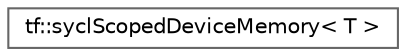 digraph "类继承关系图"
{
 // LATEX_PDF_SIZE
  bgcolor="transparent";
  edge [fontname=Helvetica,fontsize=10,labelfontname=Helvetica,labelfontsize=10];
  node [fontname=Helvetica,fontsize=10,shape=box,height=0.2,width=0.4];
  rankdir="LR";
  Node0 [id="Node000000",label="tf::syclScopedDeviceMemory\< T \>",height=0.2,width=0.4,color="grey40", fillcolor="white", style="filled",URL="$classtf_1_1sycl_scoped_device_memory.html",tooltip=" "];
}
